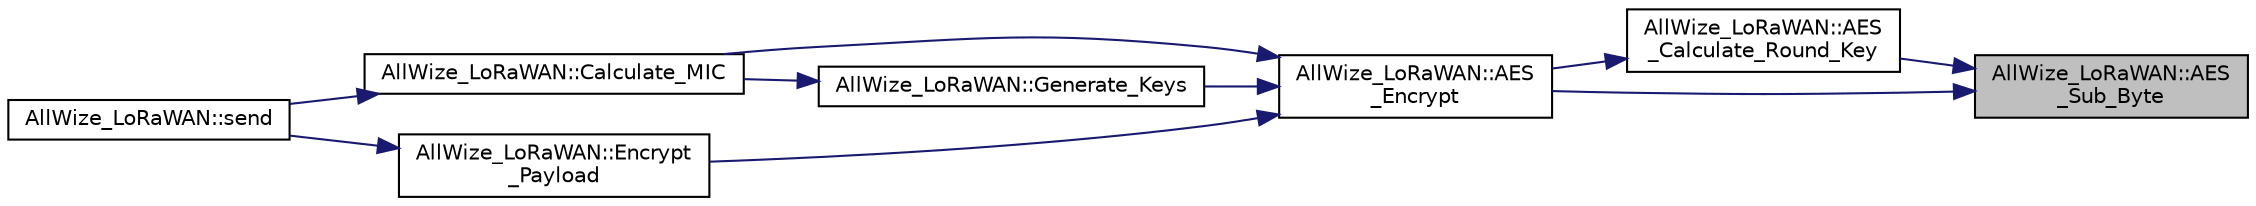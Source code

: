 digraph "AllWize_LoRaWAN::AES_Sub_Byte"
{
 // LATEX_PDF_SIZE
  edge [fontname="Helvetica",fontsize="10",labelfontname="Helvetica",labelfontsize="10"];
  node [fontname="Helvetica",fontsize="10",shape=record];
  rankdir="RL";
  Node1 [label="AllWize_LoRaWAN::AES\l_Sub_Byte",height=0.2,width=0.4,color="black", fillcolor="grey75", style="filled", fontcolor="black",tooltip="Function performs AES SubBytes step."];
  Node1 -> Node2 [dir="back",color="midnightblue",fontsize="10",style="solid",fontname="Helvetica"];
  Node2 [label="AllWize_LoRaWAN::AES\l_Calculate_Round_Key",height=0.2,width=0.4,color="black", fillcolor="white", style="filled",URL="$classAllWize__LoRaWAN.html#afc39ab3fa103899879850933c0ccc5b7",tooltip="Function performs AES Round Key Calculation."];
  Node2 -> Node3 [dir="back",color="midnightblue",fontsize="10",style="solid",fontname="Helvetica"];
  Node3 [label="AllWize_LoRaWAN::AES\l_Encrypt",height=0.2,width=0.4,color="black", fillcolor="white", style="filled",URL="$classAllWize__LoRaWAN.html#a9cf5e5bd060587e005fb354f9e6fb4ff",tooltip="Function used to perform AES encryption."];
  Node3 -> Node4 [dir="back",color="midnightblue",fontsize="10",style="solid",fontname="Helvetica"];
  Node4 [label="AllWize_LoRaWAN::Calculate_MIC",height=0.2,width=0.4,color="black", fillcolor="white", style="filled",URL="$classAllWize__LoRaWAN.html#affeceb3ef34459a595360cb528e6d7d4",tooltip="Function used to calculate the validity of data messages."];
  Node4 -> Node5 [dir="back",color="midnightblue",fontsize="10",style="solid",fontname="Helvetica"];
  Node5 [label="AllWize_LoRaWAN::send",height=0.2,width=0.4,color="black", fillcolor="white", style="filled",URL="$classAllWize__LoRaWAN.html#a99faabcc5e67ed0a2dfde556f9025fcd",tooltip="Function to assemble and send a LoRaWAN package."];
  Node3 -> Node6 [dir="back",color="midnightblue",fontsize="10",style="solid",fontname="Helvetica"];
  Node6 [label="AllWize_LoRaWAN::Encrypt\l_Payload",height=0.2,width=0.4,color="black", fillcolor="white", style="filled",URL="$classAllWize__LoRaWAN.html#a3adabc5a14b21bcce2f5a1695c001c09",tooltip="Function used to encrypt and decrypt the data in a LoRaWAN data packet."];
  Node6 -> Node5 [dir="back",color="midnightblue",fontsize="10",style="solid",fontname="Helvetica"];
  Node3 -> Node7 [dir="back",color="midnightblue",fontsize="10",style="solid",fontname="Helvetica"];
  Node7 [label="AllWize_LoRaWAN::Generate_Keys",height=0.2,width=0.4,color="black", fillcolor="white", style="filled",URL="$classAllWize__LoRaWAN.html#a3d18b784845fe2e172baa89b60b4b65f",tooltip="Function used to generate keys for the MIC calculation."];
  Node7 -> Node4 [dir="back",color="midnightblue",fontsize="10",style="solid",fontname="Helvetica"];
  Node1 -> Node3 [dir="back",color="midnightblue",fontsize="10",style="solid",fontname="Helvetica"];
}
